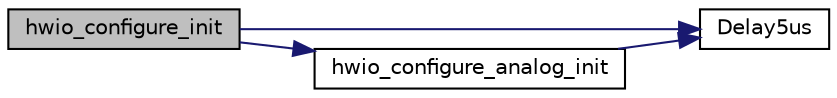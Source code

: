 digraph "hwio_configure_init"
{
 // INTERACTIVE_SVG=YES
  edge [fontname="Helvetica",fontsize="10",labelfontname="Helvetica",labelfontsize="10"];
  node [fontname="Helvetica",fontsize="10",shape=record];
  rankdir="LR";
  Node1 [label="hwio_configure_init",height=0.2,width=0.4,color="black", fillcolor="grey75", style="filled", fontcolor="black"];
  Node1 -> Node2 [color="midnightblue",fontsize="10",style="solid",fontname="Helvetica"];
  Node2 [label="Delay5us",height=0.2,width=0.4,color="black", fillcolor="white", style="filled",URL="$d0/d33/a00027.html#a3b0017f6ec0e04a6435bba00fe325294",tooltip="Assembler function - 5us granularity loop delay. "];
  Node1 -> Node3 [color="midnightblue",fontsize="10",style="solid",fontname="Helvetica"];
  Node3 [label="hwio_configure_analog_init",height=0.2,width=0.4,color="black", fillcolor="white", style="filled",URL="$d5/de0/a00050.html#a33a6b6b17536decccd19c7132479c20b",tooltip="Low level analog. "];
  Node3 -> Node2 [color="midnightblue",fontsize="10",style="solid",fontname="Helvetica"];
}
